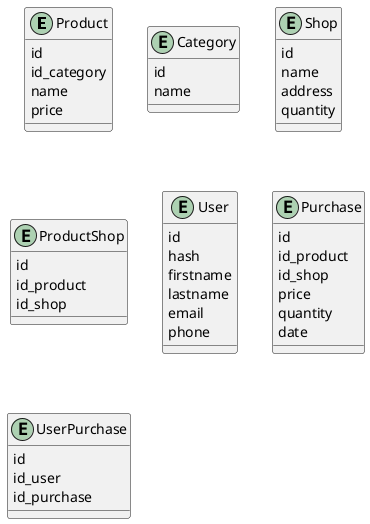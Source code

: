 @startuml
'https://plantuml.com/class-diagram

entity Product {
    id
    id_category
    name
    price
}

entity Category {
    id
    name
}

entity Shop {
    id
    name
    address
    quantity
}

entity ProductShop {
    id
    id_product
    id_shop
}

entity User {
    id
    hash
    firstname
    lastname
    email
    phone
}

entity Purchase {
    id
    id_product
    id_shop
    price
    quantity
    date
}

entity UserPurchase {
    id
    id_user
    id_purchase
}

@enduml
